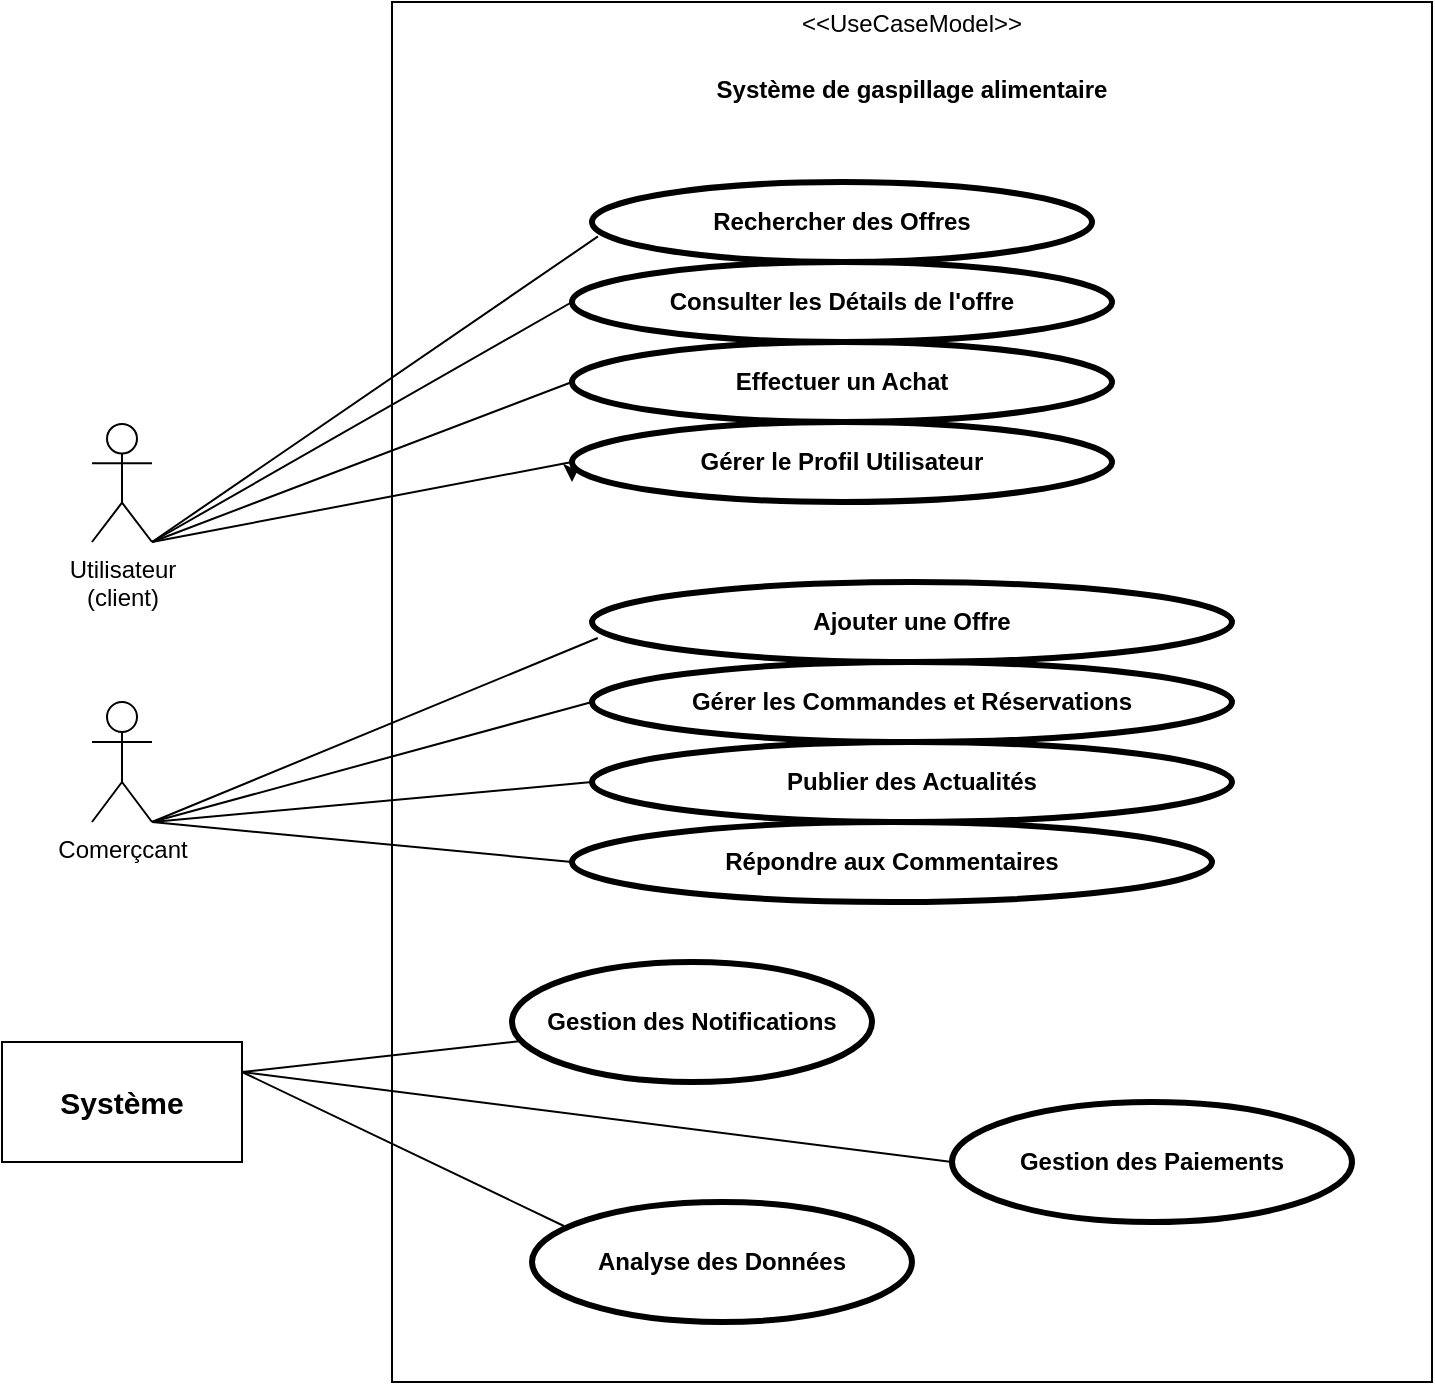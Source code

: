 <mxfile version="22.1.11" type="github">
  <diagram name="Page-1" id="UQ_cWbBby8tbzshDhdmE">
    <mxGraphModel dx="1120" dy="1637" grid="1" gridSize="10" guides="1" tooltips="1" connect="1" arrows="1" fold="1" page="1" pageScale="1" pageWidth="827" pageHeight="1169" math="0" shadow="0">
      <root>
        <mxCell id="0" />
        <mxCell id="1" parent="0" />
        <mxCell id="chmQQ8K__h42pBDktZR2-55" value="&lt;p style=&quot;margin:0px;margin-top:4px;text-align:center;&quot;&gt;&amp;lt;&amp;lt;UseCaseModel&amp;gt;&amp;gt;&lt;/p&gt;&lt;p style=&quot;margin:0px;margin-top:4px;text-align:center;&quot;&gt;&lt;br&gt;&lt;b&gt;Système de gaspillage alimentaire&lt;/b&gt;&lt;/p&gt;" style="shape=rect;html=1;overflow=fill;html=1;whiteSpace=wrap;align=center;" vertex="1" parent="1">
          <mxGeometry x="240" y="-130" width="520" height="690" as="geometry" />
        </mxCell>
        <mxCell id="chmQQ8K__h42pBDktZR2-3" value="Utilisateur&lt;br&gt;(client)" style="shape=umlActor;html=1;verticalLabelPosition=bottom;verticalAlign=top;align=center;" vertex="1" parent="1">
          <mxGeometry x="90" y="81" width="30" height="59" as="geometry" />
        </mxCell>
        <mxCell id="chmQQ8K__h42pBDktZR2-4" value="Comerçcant" style="shape=umlActor;html=1;verticalLabelPosition=bottom;verticalAlign=top;align=center;" vertex="1" parent="1">
          <mxGeometry x="90" y="220" width="30" height="60" as="geometry" />
        </mxCell>
        <mxCell id="chmQQ8K__h42pBDktZR2-10" value="Rechercher des Offres" style="shape=ellipse;html=1;strokeWidth=3;fontStyle=1;whiteSpace=wrap;align=center;perimeter=ellipsePerimeter;" vertex="1" parent="1">
          <mxGeometry x="340" y="-40" width="250" height="40" as="geometry" />
        </mxCell>
        <mxCell id="chmQQ8K__h42pBDktZR2-16" value="&lt;p style=&quot;line-height: 40%; font-size: 15px;&quot;&gt;&lt;br&gt;Système&lt;br&gt;&lt;/p&gt;" style="shape=rect;html=1;verticalAlign=top;fontStyle=1;whiteSpace=wrap;align=center;" vertex="1" parent="1">
          <mxGeometry x="45" y="390" width="120" height="60" as="geometry" />
        </mxCell>
        <mxCell id="chmQQ8K__h42pBDktZR2-19" value="" style="edgeStyle=none;html=1;endArrow=none;verticalAlign=bottom;rounded=0;entryX=0.012;entryY=0.68;entryDx=0;entryDy=0;entryPerimeter=0;" edge="1" parent="1" target="chmQQ8K__h42pBDktZR2-10">
          <mxGeometry width="160" relative="1" as="geometry">
            <mxPoint x="120" y="140" as="sourcePoint" />
            <mxPoint x="340" y="30" as="targetPoint" />
          </mxGeometry>
        </mxCell>
        <mxCell id="chmQQ8K__h42pBDktZR2-20" value="&lt;div style=&quot;text-align: left;&quot;&gt;&lt;span style=&quot;background-color: initial;&quot;&gt;Consulter les Détails de l&#39;offre&lt;/span&gt;&lt;/div&gt;" style="shape=ellipse;html=1;strokeWidth=3;fontStyle=1;whiteSpace=wrap;align=center;perimeter=ellipsePerimeter;" vertex="1" parent="1">
          <mxGeometry x="330" width="270" height="40" as="geometry" />
        </mxCell>
        <mxCell id="chmQQ8K__h42pBDktZR2-23" value="" style="edgeStyle=none;html=1;endArrow=none;verticalAlign=bottom;rounded=0;exitX=1;exitY=1;exitDx=0;exitDy=0;exitPerimeter=0;entryX=0;entryY=0.5;entryDx=0;entryDy=0;" edge="1" parent="1" source="chmQQ8K__h42pBDktZR2-3" target="chmQQ8K__h42pBDktZR2-20">
          <mxGeometry width="160" relative="1" as="geometry">
            <mxPoint x="330" y="130" as="sourcePoint" />
            <mxPoint x="320" y="50" as="targetPoint" />
            <Array as="points" />
          </mxGeometry>
        </mxCell>
        <mxCell id="chmQQ8K__h42pBDktZR2-25" style="edgeStyle=orthogonalEdgeStyle;rounded=0;orthogonalLoop=1;jettySize=auto;html=1;exitX=0.5;exitY=1;exitDx=0;exitDy=0;" edge="1" parent="1" source="chmQQ8K__h42pBDktZR2-20" target="chmQQ8K__h42pBDktZR2-20">
          <mxGeometry relative="1" as="geometry" />
        </mxCell>
        <mxCell id="chmQQ8K__h42pBDktZR2-26" value="Effectuer un Achat" style="shape=ellipse;html=1;strokeWidth=3;fontStyle=1;whiteSpace=wrap;align=center;perimeter=ellipsePerimeter;" vertex="1" parent="1">
          <mxGeometry x="330" y="40" width="270" height="40" as="geometry" />
        </mxCell>
        <mxCell id="chmQQ8K__h42pBDktZR2-28" style="edgeStyle=orthogonalEdgeStyle;rounded=0;orthogonalLoop=1;jettySize=auto;html=1;exitX=0;exitY=0.5;exitDx=0;exitDy=0;" edge="1" parent="1" source="chmQQ8K__h42pBDktZR2-27">
          <mxGeometry relative="1" as="geometry">
            <mxPoint x="330" y="110" as="targetPoint" />
          </mxGeometry>
        </mxCell>
        <mxCell id="chmQQ8K__h42pBDktZR2-27" value="Gérer le Profil Utilisateur" style="shape=ellipse;html=1;strokeWidth=3;fontStyle=1;whiteSpace=wrap;align=center;perimeter=ellipsePerimeter;" vertex="1" parent="1">
          <mxGeometry x="330" y="80" width="270" height="40" as="geometry" />
        </mxCell>
        <mxCell id="chmQQ8K__h42pBDktZR2-29" value="" style="edgeStyle=none;html=1;endArrow=none;verticalAlign=bottom;rounded=0;exitX=1;exitY=1;exitDx=0;exitDy=0;exitPerimeter=0;entryX=0;entryY=0.5;entryDx=0;entryDy=0;" edge="1" parent="1" source="chmQQ8K__h42pBDktZR2-3" target="chmQQ8K__h42pBDktZR2-26">
          <mxGeometry width="160" relative="1" as="geometry">
            <mxPoint x="390" y="130" as="sourcePoint" />
            <mxPoint x="550" y="130" as="targetPoint" />
          </mxGeometry>
        </mxCell>
        <mxCell id="chmQQ8K__h42pBDktZR2-31" value="" style="edgeStyle=none;html=1;endArrow=none;verticalAlign=bottom;rounded=0;exitX=1;exitY=1;exitDx=0;exitDy=0;exitPerimeter=0;" edge="1" parent="1" source="chmQQ8K__h42pBDktZR2-3">
          <mxGeometry width="160" relative="1" as="geometry">
            <mxPoint x="390" y="130" as="sourcePoint" />
            <mxPoint x="330" y="100" as="targetPoint" />
          </mxGeometry>
        </mxCell>
        <mxCell id="chmQQ8K__h42pBDktZR2-34" value="Ajouter une Offre" style="shape=ellipse;html=1;strokeWidth=3;fontStyle=1;whiteSpace=wrap;align=center;perimeter=ellipsePerimeter;" vertex="1" parent="1">
          <mxGeometry x="340" y="160" width="320" height="40" as="geometry" />
        </mxCell>
        <mxCell id="chmQQ8K__h42pBDktZR2-35" value="Gérer les Commandes et Réservations" style="shape=ellipse;html=1;strokeWidth=3;fontStyle=1;whiteSpace=wrap;align=center;perimeter=ellipsePerimeter;" vertex="1" parent="1">
          <mxGeometry x="340" y="200" width="320" height="40" as="geometry" />
        </mxCell>
        <mxCell id="chmQQ8K__h42pBDktZR2-36" value="Publier des Actualités" style="shape=ellipse;html=1;strokeWidth=3;fontStyle=1;whiteSpace=wrap;align=center;perimeter=ellipsePerimeter;" vertex="1" parent="1">
          <mxGeometry x="340" y="240" width="320" height="40" as="geometry" />
        </mxCell>
        <mxCell id="chmQQ8K__h42pBDktZR2-37" value="Répondre aux Commentaires" style="shape=ellipse;html=1;strokeWidth=3;fontStyle=1;whiteSpace=wrap;align=center;perimeter=ellipsePerimeter;" vertex="1" parent="1">
          <mxGeometry x="330" y="280" width="320" height="40" as="geometry" />
        </mxCell>
        <mxCell id="chmQQ8K__h42pBDktZR2-40" value="" style="edgeStyle=none;html=1;endArrow=none;verticalAlign=bottom;rounded=0;exitX=1;exitY=1;exitDx=0;exitDy=0;exitPerimeter=0;entryX=0.009;entryY=0.7;entryDx=0;entryDy=0;entryPerimeter=0;" edge="1" parent="1" source="chmQQ8K__h42pBDktZR2-4" target="chmQQ8K__h42pBDktZR2-34">
          <mxGeometry width="160" relative="1" as="geometry">
            <mxPoint x="390" y="240" as="sourcePoint" />
            <mxPoint x="550" y="240" as="targetPoint" />
          </mxGeometry>
        </mxCell>
        <mxCell id="chmQQ8K__h42pBDktZR2-41" value="" style="edgeStyle=none;html=1;endArrow=none;verticalAlign=bottom;rounded=0;entryX=0;entryY=0.5;entryDx=0;entryDy=0;" edge="1" parent="1" target="chmQQ8K__h42pBDktZR2-35">
          <mxGeometry width="160" relative="1" as="geometry">
            <mxPoint x="120" y="280" as="sourcePoint" />
            <mxPoint x="330" y="220" as="targetPoint" />
          </mxGeometry>
        </mxCell>
        <mxCell id="chmQQ8K__h42pBDktZR2-42" value="" style="edgeStyle=none;html=1;endArrow=none;verticalAlign=bottom;rounded=0;exitX=1;exitY=1;exitDx=0;exitDy=0;exitPerimeter=0;entryX=0;entryY=0.5;entryDx=0;entryDy=0;" edge="1" parent="1" source="chmQQ8K__h42pBDktZR2-4" target="chmQQ8K__h42pBDktZR2-36">
          <mxGeometry width="160" relative="1" as="geometry">
            <mxPoint x="390" y="240" as="sourcePoint" />
            <mxPoint x="550" y="240" as="targetPoint" />
          </mxGeometry>
        </mxCell>
        <mxCell id="chmQQ8K__h42pBDktZR2-43" value="" style="edgeStyle=none;html=1;endArrow=none;verticalAlign=bottom;rounded=0;exitX=1;exitY=1;exitDx=0;exitDy=0;exitPerimeter=0;entryX=0;entryY=0.5;entryDx=0;entryDy=0;" edge="1" parent="1" source="chmQQ8K__h42pBDktZR2-4" target="chmQQ8K__h42pBDktZR2-37">
          <mxGeometry width="160" relative="1" as="geometry">
            <mxPoint x="390" y="240" as="sourcePoint" />
            <mxPoint x="550" y="240" as="targetPoint" />
          </mxGeometry>
        </mxCell>
        <mxCell id="chmQQ8K__h42pBDktZR2-47" value="Gestion des Paiements" style="shape=ellipse;html=1;strokeWidth=3;fontStyle=1;whiteSpace=wrap;align=center;perimeter=ellipsePerimeter;" vertex="1" parent="1">
          <mxGeometry x="520" y="420" width="200" height="60" as="geometry" />
        </mxCell>
        <mxCell id="chmQQ8K__h42pBDktZR2-48" value="Gestion des Notifications" style="shape=ellipse;html=1;strokeWidth=3;fontStyle=1;whiteSpace=wrap;align=center;perimeter=ellipsePerimeter;" vertex="1" parent="1">
          <mxGeometry x="300" y="350" width="180" height="60" as="geometry" />
        </mxCell>
        <mxCell id="chmQQ8K__h42pBDktZR2-49" style="edgeStyle=orthogonalEdgeStyle;rounded=0;orthogonalLoop=1;jettySize=auto;html=1;exitX=0.5;exitY=1;exitDx=0;exitDy=0;" edge="1" parent="1" source="chmQQ8K__h42pBDktZR2-47" target="chmQQ8K__h42pBDktZR2-47">
          <mxGeometry relative="1" as="geometry" />
        </mxCell>
        <mxCell id="chmQQ8K__h42pBDktZR2-51" value="Analyse des Données" style="shape=ellipse;html=1;strokeWidth=3;fontStyle=1;whiteSpace=wrap;align=center;perimeter=ellipsePerimeter;" vertex="1" parent="1">
          <mxGeometry x="310" y="470" width="190" height="60" as="geometry" />
        </mxCell>
        <mxCell id="chmQQ8K__h42pBDktZR2-52" value="" style="edgeStyle=none;html=1;endArrow=none;verticalAlign=bottom;rounded=0;exitX=1;exitY=0.25;exitDx=0;exitDy=0;" edge="1" parent="1" source="chmQQ8K__h42pBDktZR2-16" target="chmQQ8K__h42pBDktZR2-48">
          <mxGeometry width="160" relative="1" as="geometry">
            <mxPoint x="390" y="440" as="sourcePoint" />
            <mxPoint x="500" y="440" as="targetPoint" />
          </mxGeometry>
        </mxCell>
        <mxCell id="chmQQ8K__h42pBDktZR2-53" value="" style="edgeStyle=none;html=1;endArrow=none;verticalAlign=bottom;rounded=0;exitX=1;exitY=0.25;exitDx=0;exitDy=0;entryX=0;entryY=0.5;entryDx=0;entryDy=0;" edge="1" parent="1" source="chmQQ8K__h42pBDktZR2-16" target="chmQQ8K__h42pBDktZR2-47">
          <mxGeometry width="160" relative="1" as="geometry">
            <mxPoint x="390" y="440" as="sourcePoint" />
            <mxPoint x="520" y="440" as="targetPoint" />
          </mxGeometry>
        </mxCell>
        <mxCell id="chmQQ8K__h42pBDktZR2-54" value="" style="edgeStyle=none;html=1;endArrow=none;verticalAlign=bottom;rounded=0;exitX=1;exitY=0.25;exitDx=0;exitDy=0;entryX=0.084;entryY=0.2;entryDx=0;entryDy=0;entryPerimeter=0;" edge="1" parent="1" source="chmQQ8K__h42pBDktZR2-16" target="chmQQ8K__h42pBDktZR2-51">
          <mxGeometry width="160" relative="1" as="geometry">
            <mxPoint x="390" y="440" as="sourcePoint" />
            <mxPoint x="550" y="440" as="targetPoint" />
          </mxGeometry>
        </mxCell>
      </root>
    </mxGraphModel>
  </diagram>
</mxfile>
